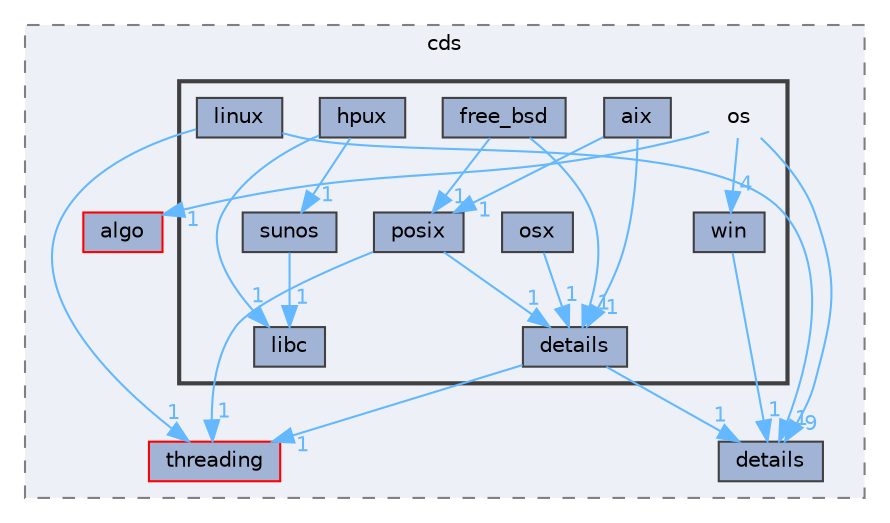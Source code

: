 digraph "external/libcds/cds/os"
{
 // LATEX_PDF_SIZE
  bgcolor="transparent";
  edge [fontname=Helvetica,fontsize=10,labelfontname=Helvetica,labelfontsize=10];
  node [fontname=Helvetica,fontsize=10,shape=box,height=0.2,width=0.4];
  compound=true
  subgraph clusterdir_fcf032bbf40cb4a20f944ac15896063c {
    graph [ bgcolor="#edf0f7", pencolor="grey50", label="cds", fontname=Helvetica,fontsize=10 style="filled,dashed", URL="dir_fcf032bbf40cb4a20f944ac15896063c.html",tooltip=""]
  dir_022fb219feb8b1390b3b75a1e7863e62 [label="algo", fillcolor="#a2b4d6", color="red", style="filled", URL="dir_022fb219feb8b1390b3b75a1e7863e62.html",tooltip=""];
  dir_d6afcdf20b4efce5cf94aac6e0746784 [label="details", fillcolor="#a2b4d6", color="grey25", style="filled", URL="dir_d6afcdf20b4efce5cf94aac6e0746784.html",tooltip=""];
  dir_e7215d6e528675f09ac3270df4a7cf9c [label="threading", fillcolor="#a2b4d6", color="red", style="filled", URL="dir_e7215d6e528675f09ac3270df4a7cf9c.html",tooltip=""];
  subgraph clusterdir_edfad5caf0e18ec13d00c1955d84d358 {
    graph [ bgcolor="#edf0f7", pencolor="grey25", label="", fontname=Helvetica,fontsize=10 style="filled,bold", URL="dir_edfad5caf0e18ec13d00c1955d84d358.html",tooltip=""]
    dir_edfad5caf0e18ec13d00c1955d84d358 [shape=plaintext, label="os"];
  dir_33b0a052b2bc6e3109c21ba4af47ceca [label="aix", fillcolor="#a2b4d6", color="grey25", style="filled", URL="dir_33b0a052b2bc6e3109c21ba4af47ceca.html",tooltip=""];
  dir_43b0696dab921620d2ba6ac03239c8bb [label="details", fillcolor="#a2b4d6", color="grey25", style="filled", URL="dir_43b0696dab921620d2ba6ac03239c8bb.html",tooltip=""];
  dir_db011163998129f243e2823b9d45b32d [label="free_bsd", fillcolor="#a2b4d6", color="grey25", style="filled", URL="dir_db011163998129f243e2823b9d45b32d.html",tooltip=""];
  dir_abbe401cd4ddb47d5cce3e41ba3c3178 [label="hpux", fillcolor="#a2b4d6", color="grey25", style="filled", URL="dir_abbe401cd4ddb47d5cce3e41ba3c3178.html",tooltip=""];
  dir_028c02cb65e37bc74fcd0d5293b7a41f [label="libc", fillcolor="#a2b4d6", color="grey25", style="filled", URL="dir_028c02cb65e37bc74fcd0d5293b7a41f.html",tooltip=""];
  dir_e2e3f0da5671e1066ec90fab549e666e [label="linux", fillcolor="#a2b4d6", color="grey25", style="filled", URL="dir_e2e3f0da5671e1066ec90fab549e666e.html",tooltip=""];
  dir_22a2e858a59f5002f8150a4348db52c2 [label="osx", fillcolor="#a2b4d6", color="grey25", style="filled", URL="dir_22a2e858a59f5002f8150a4348db52c2.html",tooltip=""];
  dir_27d833843c305f4d7249a75ea206c342 [label="posix", fillcolor="#a2b4d6", color="grey25", style="filled", URL="dir_27d833843c305f4d7249a75ea206c342.html",tooltip=""];
  dir_646f65a0dea267f076ce8e2f57577afd [label="sunos", fillcolor="#a2b4d6", color="grey25", style="filled", URL="dir_646f65a0dea267f076ce8e2f57577afd.html",tooltip=""];
  dir_e1743f0bb26afc0448f8e5d847f83c9c [label="win", fillcolor="#a2b4d6", color="grey25", style="filled", URL="dir_e1743f0bb26afc0448f8e5d847f83c9c.html",tooltip=""];
  }
  }
  dir_edfad5caf0e18ec13d00c1955d84d358->dir_022fb219feb8b1390b3b75a1e7863e62 [headlabel="1", labeldistance=1.5 headhref="dir_000527_000019.html" href="dir_000527_000019.html" color="steelblue1" fontcolor="steelblue1"];
  dir_edfad5caf0e18ec13d00c1955d84d358->dir_d6afcdf20b4efce5cf94aac6e0746784 [headlabel="9", labeldistance=1.5 headhref="dir_000527_000195.html" href="dir_000527_000195.html" color="steelblue1" fontcolor="steelblue1"];
  dir_edfad5caf0e18ec13d00c1955d84d358->dir_e1743f0bb26afc0448f8e5d847f83c9c [headlabel="4", labeldistance=1.5 headhref="dir_000527_000930.html" href="dir_000527_000930.html" color="steelblue1" fontcolor="steelblue1"];
  dir_33b0a052b2bc6e3109c21ba4af47ceca->dir_27d833843c305f4d7249a75ea206c342 [headlabel="1", labeldistance=1.5 headhref="dir_000017_000560.html" href="dir_000017_000560.html" color="steelblue1" fontcolor="steelblue1"];
  dir_33b0a052b2bc6e3109c21ba4af47ceca->dir_43b0696dab921620d2ba6ac03239c8bb [headlabel="1", labeldistance=1.5 headhref="dir_000017_000198.html" href="dir_000017_000198.html" color="steelblue1" fontcolor="steelblue1"];
  dir_43b0696dab921620d2ba6ac03239c8bb->dir_d6afcdf20b4efce5cf94aac6e0746784 [headlabel="1", labeldistance=1.5 headhref="dir_000198_000195.html" href="dir_000198_000195.html" color="steelblue1" fontcolor="steelblue1"];
  dir_43b0696dab921620d2ba6ac03239c8bb->dir_e7215d6e528675f09ac3270df4a7cf9c [headlabel="1", labeldistance=1.5 headhref="dir_000198_000859.html" href="dir_000198_000859.html" color="steelblue1" fontcolor="steelblue1"];
  dir_db011163998129f243e2823b9d45b32d->dir_27d833843c305f4d7249a75ea206c342 [headlabel="1", labeldistance=1.5 headhref="dir_000332_000560.html" href="dir_000332_000560.html" color="steelblue1" fontcolor="steelblue1"];
  dir_db011163998129f243e2823b9d45b32d->dir_43b0696dab921620d2ba6ac03239c8bb [headlabel="1", labeldistance=1.5 headhref="dir_000332_000198.html" href="dir_000332_000198.html" color="steelblue1" fontcolor="steelblue1"];
  dir_abbe401cd4ddb47d5cce3e41ba3c3178->dir_028c02cb65e37bc74fcd0d5293b7a41f [headlabel="1", labeldistance=1.5 headhref="dir_000371_000444.html" href="dir_000371_000444.html" color="steelblue1" fontcolor="steelblue1"];
  dir_abbe401cd4ddb47d5cce3e41ba3c3178->dir_646f65a0dea267f076ce8e2f57577afd [headlabel="1", labeldistance=1.5 headhref="dir_000371_000805.html" href="dir_000371_000805.html" color="steelblue1" fontcolor="steelblue1"];
  dir_e2e3f0da5671e1066ec90fab549e666e->dir_d6afcdf20b4efce5cf94aac6e0746784 [headlabel="1", labeldistance=1.5 headhref="dir_000453_000195.html" href="dir_000453_000195.html" color="steelblue1" fontcolor="steelblue1"];
  dir_e2e3f0da5671e1066ec90fab549e666e->dir_e7215d6e528675f09ac3270df4a7cf9c [headlabel="1", labeldistance=1.5 headhref="dir_000453_000859.html" href="dir_000453_000859.html" color="steelblue1" fontcolor="steelblue1"];
  dir_22a2e858a59f5002f8150a4348db52c2->dir_43b0696dab921620d2ba6ac03239c8bb [headlabel="1", labeldistance=1.5 headhref="dir_000528_000198.html" href="dir_000528_000198.html" color="steelblue1" fontcolor="steelblue1"];
  dir_27d833843c305f4d7249a75ea206c342->dir_43b0696dab921620d2ba6ac03239c8bb [headlabel="1", labeldistance=1.5 headhref="dir_000560_000198.html" href="dir_000560_000198.html" color="steelblue1" fontcolor="steelblue1"];
  dir_27d833843c305f4d7249a75ea206c342->dir_e7215d6e528675f09ac3270df4a7cf9c [headlabel="1", labeldistance=1.5 headhref="dir_000560_000859.html" href="dir_000560_000859.html" color="steelblue1" fontcolor="steelblue1"];
  dir_646f65a0dea267f076ce8e2f57577afd->dir_028c02cb65e37bc74fcd0d5293b7a41f [headlabel="1", labeldistance=1.5 headhref="dir_000805_000444.html" href="dir_000805_000444.html" color="steelblue1" fontcolor="steelblue1"];
  dir_e1743f0bb26afc0448f8e5d847f83c9c->dir_d6afcdf20b4efce5cf94aac6e0746784 [headlabel="1", labeldistance=1.5 headhref="dir_000930_000195.html" href="dir_000930_000195.html" color="steelblue1" fontcolor="steelblue1"];
}
